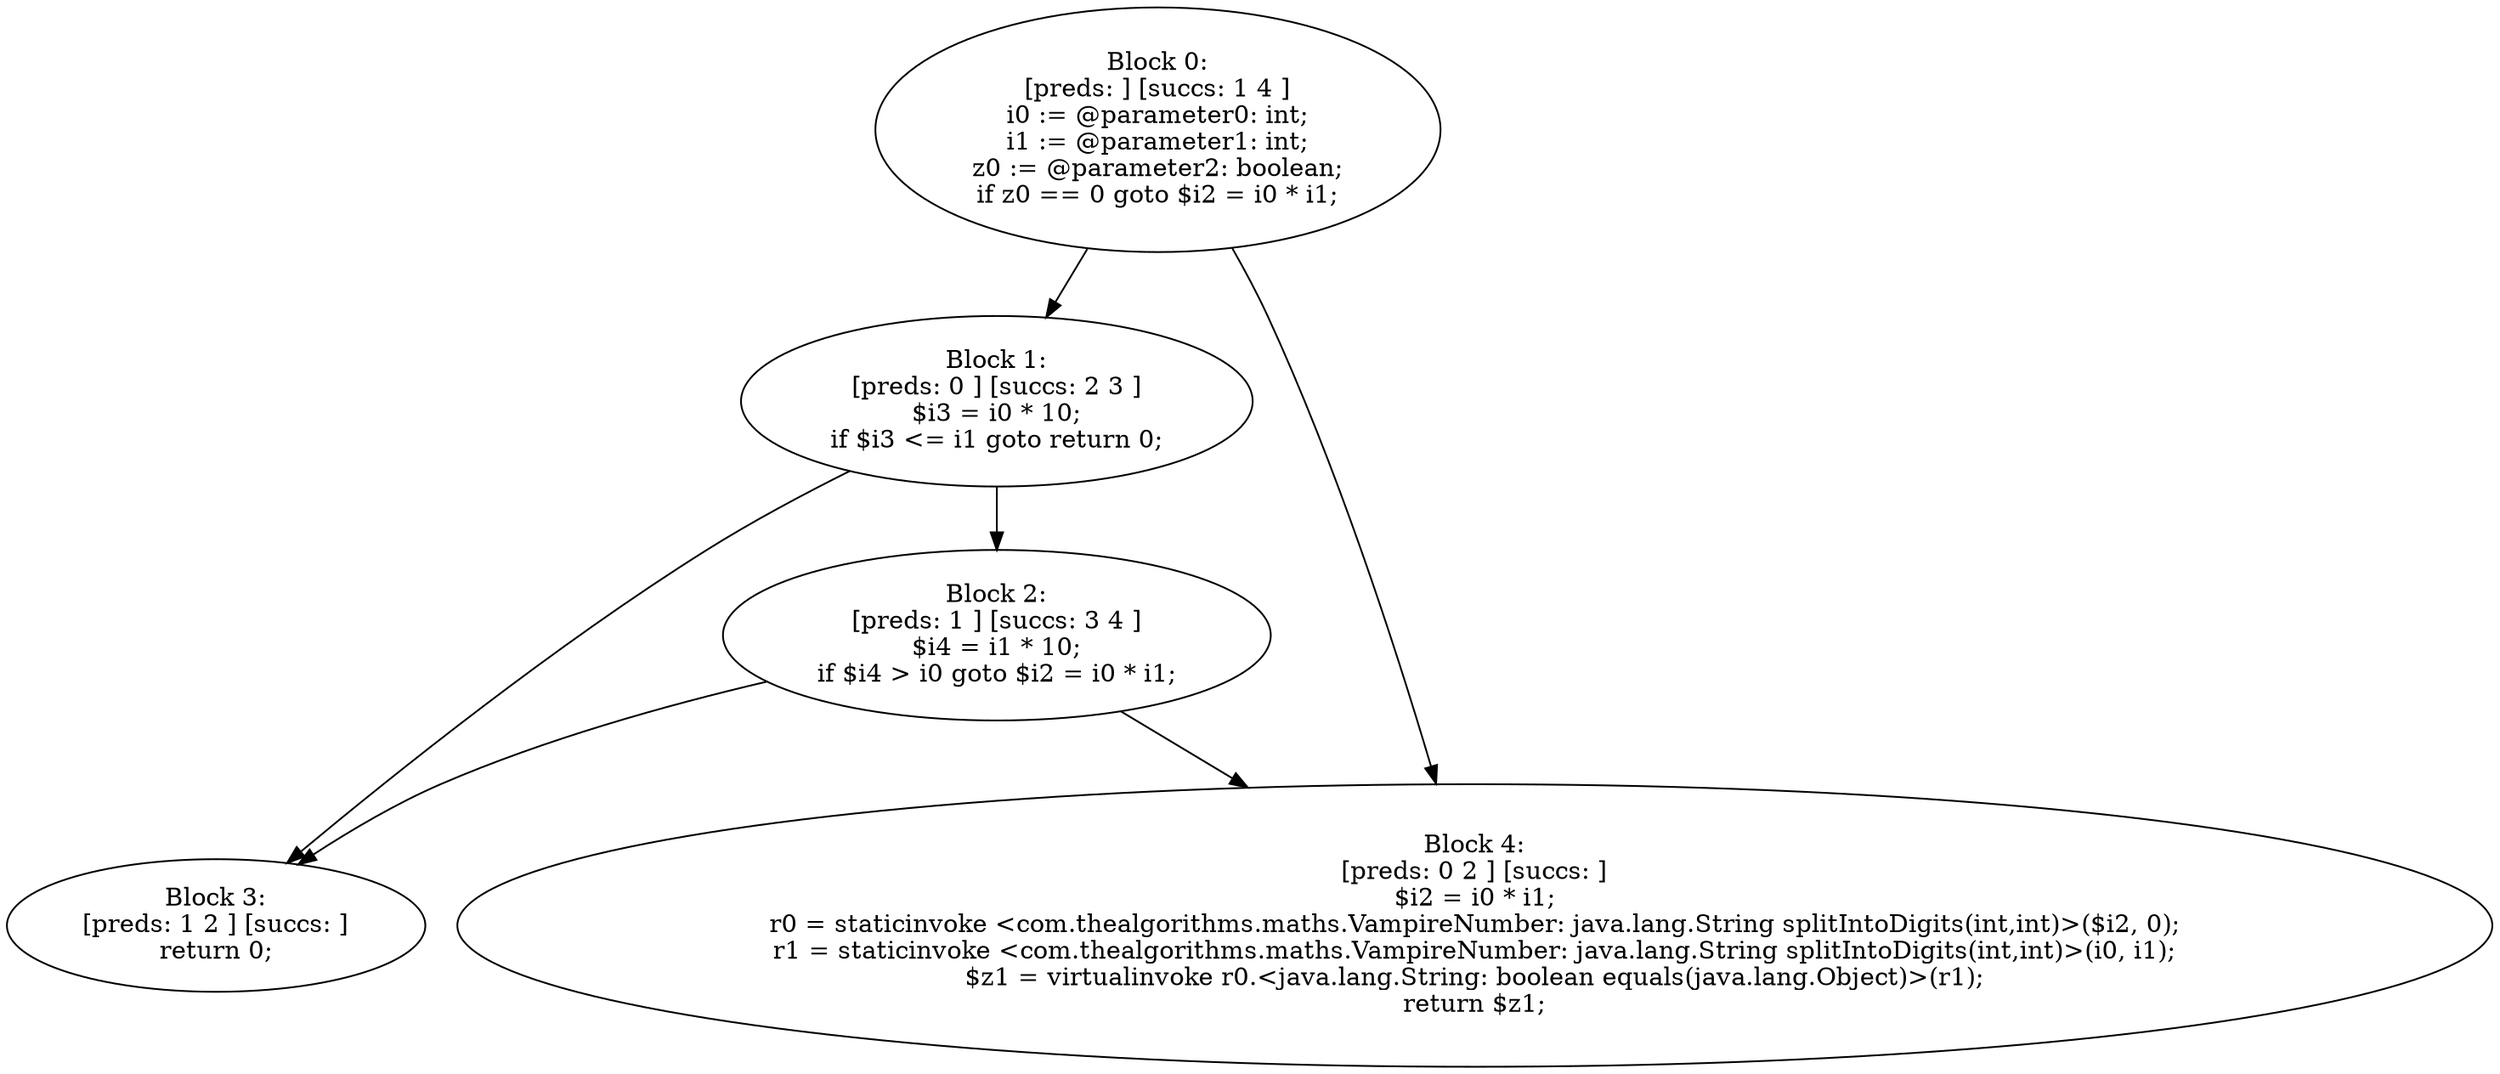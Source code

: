 digraph "unitGraph" {
    "Block 0:
[preds: ] [succs: 1 4 ]
i0 := @parameter0: int;
i1 := @parameter1: int;
z0 := @parameter2: boolean;
if z0 == 0 goto $i2 = i0 * i1;
"
    "Block 1:
[preds: 0 ] [succs: 2 3 ]
$i3 = i0 * 10;
if $i3 <= i1 goto return 0;
"
    "Block 2:
[preds: 1 ] [succs: 3 4 ]
$i4 = i1 * 10;
if $i4 > i0 goto $i2 = i0 * i1;
"
    "Block 3:
[preds: 1 2 ] [succs: ]
return 0;
"
    "Block 4:
[preds: 0 2 ] [succs: ]
$i2 = i0 * i1;
r0 = staticinvoke <com.thealgorithms.maths.VampireNumber: java.lang.String splitIntoDigits(int,int)>($i2, 0);
r1 = staticinvoke <com.thealgorithms.maths.VampireNumber: java.lang.String splitIntoDigits(int,int)>(i0, i1);
$z1 = virtualinvoke r0.<java.lang.String: boolean equals(java.lang.Object)>(r1);
return $z1;
"
    "Block 0:
[preds: ] [succs: 1 4 ]
i0 := @parameter0: int;
i1 := @parameter1: int;
z0 := @parameter2: boolean;
if z0 == 0 goto $i2 = i0 * i1;
"->"Block 1:
[preds: 0 ] [succs: 2 3 ]
$i3 = i0 * 10;
if $i3 <= i1 goto return 0;
";
    "Block 0:
[preds: ] [succs: 1 4 ]
i0 := @parameter0: int;
i1 := @parameter1: int;
z0 := @parameter2: boolean;
if z0 == 0 goto $i2 = i0 * i1;
"->"Block 4:
[preds: 0 2 ] [succs: ]
$i2 = i0 * i1;
r0 = staticinvoke <com.thealgorithms.maths.VampireNumber: java.lang.String splitIntoDigits(int,int)>($i2, 0);
r1 = staticinvoke <com.thealgorithms.maths.VampireNumber: java.lang.String splitIntoDigits(int,int)>(i0, i1);
$z1 = virtualinvoke r0.<java.lang.String: boolean equals(java.lang.Object)>(r1);
return $z1;
";
    "Block 1:
[preds: 0 ] [succs: 2 3 ]
$i3 = i0 * 10;
if $i3 <= i1 goto return 0;
"->"Block 2:
[preds: 1 ] [succs: 3 4 ]
$i4 = i1 * 10;
if $i4 > i0 goto $i2 = i0 * i1;
";
    "Block 1:
[preds: 0 ] [succs: 2 3 ]
$i3 = i0 * 10;
if $i3 <= i1 goto return 0;
"->"Block 3:
[preds: 1 2 ] [succs: ]
return 0;
";
    "Block 2:
[preds: 1 ] [succs: 3 4 ]
$i4 = i1 * 10;
if $i4 > i0 goto $i2 = i0 * i1;
"->"Block 3:
[preds: 1 2 ] [succs: ]
return 0;
";
    "Block 2:
[preds: 1 ] [succs: 3 4 ]
$i4 = i1 * 10;
if $i4 > i0 goto $i2 = i0 * i1;
"->"Block 4:
[preds: 0 2 ] [succs: ]
$i2 = i0 * i1;
r0 = staticinvoke <com.thealgorithms.maths.VampireNumber: java.lang.String splitIntoDigits(int,int)>($i2, 0);
r1 = staticinvoke <com.thealgorithms.maths.VampireNumber: java.lang.String splitIntoDigits(int,int)>(i0, i1);
$z1 = virtualinvoke r0.<java.lang.String: boolean equals(java.lang.Object)>(r1);
return $z1;
";
}

